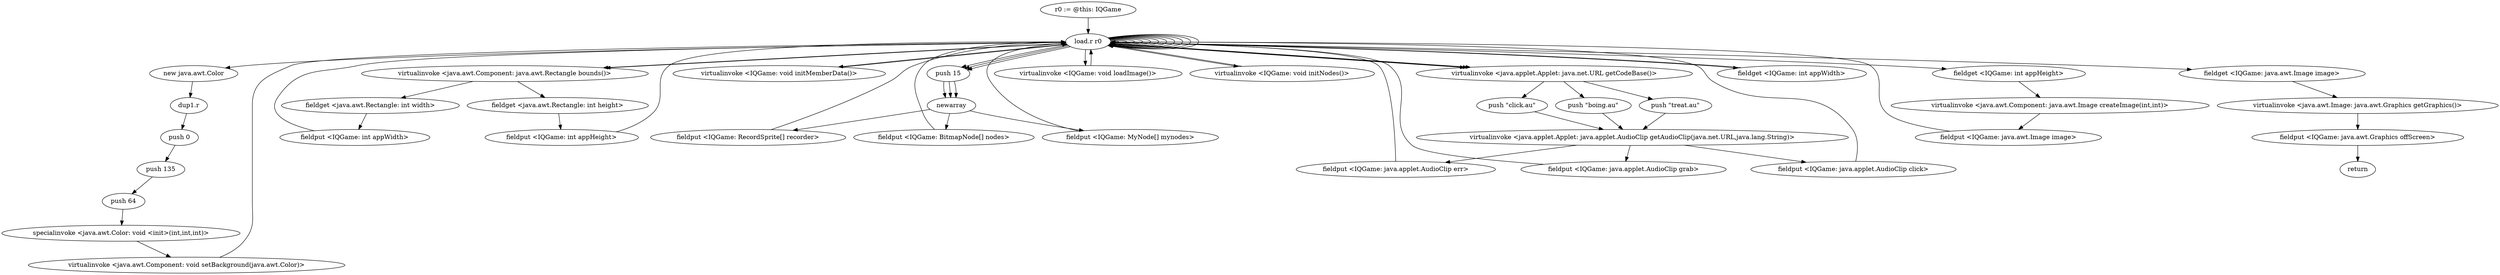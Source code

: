 digraph "" {
    "r0 := @this: IQGame"
    "load.r r0"
    "r0 := @this: IQGame"->"load.r r0";
    "new java.awt.Color"
    "load.r r0"->"new java.awt.Color";
    "dup1.r"
    "new java.awt.Color"->"dup1.r";
    "push 0"
    "dup1.r"->"push 0";
    "push 135"
    "push 0"->"push 135";
    "push 64"
    "push 135"->"push 64";
    "specialinvoke <java.awt.Color: void <init>(int,int,int)>"
    "push 64"->"specialinvoke <java.awt.Color: void <init>(int,int,int)>";
    "virtualinvoke <java.awt.Component: void setBackground(java.awt.Color)>"
    "specialinvoke <java.awt.Color: void <init>(int,int,int)>"->"virtualinvoke <java.awt.Component: void setBackground(java.awt.Color)>";
    "virtualinvoke <java.awt.Component: void setBackground(java.awt.Color)>"->"load.r r0";
    "load.r r0"->"load.r r0";
    "virtualinvoke <java.awt.Component: java.awt.Rectangle bounds()>"
    "load.r r0"->"virtualinvoke <java.awt.Component: java.awt.Rectangle bounds()>";
    "fieldget <java.awt.Rectangle: int width>"
    "virtualinvoke <java.awt.Component: java.awt.Rectangle bounds()>"->"fieldget <java.awt.Rectangle: int width>";
    "fieldput <IQGame: int appWidth>"
    "fieldget <java.awt.Rectangle: int width>"->"fieldput <IQGame: int appWidth>";
    "fieldput <IQGame: int appWidth>"->"load.r r0";
    "load.r r0"->"load.r r0";
    "load.r r0"->"virtualinvoke <java.awt.Component: java.awt.Rectangle bounds()>";
    "fieldget <java.awt.Rectangle: int height>"
    "virtualinvoke <java.awt.Component: java.awt.Rectangle bounds()>"->"fieldget <java.awt.Rectangle: int height>";
    "fieldput <IQGame: int appHeight>"
    "fieldget <java.awt.Rectangle: int height>"->"fieldput <IQGame: int appHeight>";
    "fieldput <IQGame: int appHeight>"->"load.r r0";
    "virtualinvoke <IQGame: void initMemberData()>"
    "load.r r0"->"virtualinvoke <IQGame: void initMemberData()>";
    "virtualinvoke <IQGame: void initMemberData()>"->"load.r r0";
    "push 15"
    "load.r r0"->"push 15";
    "newarray"
    "push 15"->"newarray";
    "fieldput <IQGame: RecordSprite[] recorder>"
    "newarray"->"fieldput <IQGame: RecordSprite[] recorder>";
    "fieldput <IQGame: RecordSprite[] recorder>"->"load.r r0";
    "load.r r0"->"push 15";
    "push 15"->"newarray";
    "fieldput <IQGame: BitmapNode[] nodes>"
    "newarray"->"fieldput <IQGame: BitmapNode[] nodes>";
    "fieldput <IQGame: BitmapNode[] nodes>"->"load.r r0";
    "load.r r0"->"push 15";
    "push 15"->"newarray";
    "fieldput <IQGame: MyNode[] mynodes>"
    "newarray"->"fieldput <IQGame: MyNode[] mynodes>";
    "fieldput <IQGame: MyNode[] mynodes>"->"load.r r0";
    "virtualinvoke <IQGame: void loadImage()>"
    "load.r r0"->"virtualinvoke <IQGame: void loadImage()>";
    "virtualinvoke <IQGame: void loadImage()>"->"load.r r0";
    "virtualinvoke <IQGame: void initNodes()>"
    "load.r r0"->"virtualinvoke <IQGame: void initNodes()>";
    "virtualinvoke <IQGame: void initNodes()>"->"load.r r0";
    "load.r r0"->"load.r r0";
    "load.r r0"->"load.r r0";
    "virtualinvoke <java.applet.Applet: java.net.URL getCodeBase()>"
    "load.r r0"->"virtualinvoke <java.applet.Applet: java.net.URL getCodeBase()>";
    "push \"boing.au\""
    "virtualinvoke <java.applet.Applet: java.net.URL getCodeBase()>"->"push \"boing.au\"";
    "virtualinvoke <java.applet.Applet: java.applet.AudioClip getAudioClip(java.net.URL,java.lang.String)>"
    "push \"boing.au\""->"virtualinvoke <java.applet.Applet: java.applet.AudioClip getAudioClip(java.net.URL,java.lang.String)>";
    "fieldput <IQGame: java.applet.AudioClip err>"
    "virtualinvoke <java.applet.Applet: java.applet.AudioClip getAudioClip(java.net.URL,java.lang.String)>"->"fieldput <IQGame: java.applet.AudioClip err>";
    "fieldput <IQGame: java.applet.AudioClip err>"->"load.r r0";
    "load.r r0"->"load.r r0";
    "load.r r0"->"load.r r0";
    "load.r r0"->"virtualinvoke <java.applet.Applet: java.net.URL getCodeBase()>";
    "push \"treat.au\""
    "virtualinvoke <java.applet.Applet: java.net.URL getCodeBase()>"->"push \"treat.au\"";
    "push \"treat.au\""->"virtualinvoke <java.applet.Applet: java.applet.AudioClip getAudioClip(java.net.URL,java.lang.String)>";
    "fieldput <IQGame: java.applet.AudioClip grab>"
    "virtualinvoke <java.applet.Applet: java.applet.AudioClip getAudioClip(java.net.URL,java.lang.String)>"->"fieldput <IQGame: java.applet.AudioClip grab>";
    "fieldput <IQGame: java.applet.AudioClip grab>"->"load.r r0";
    "load.r r0"->"load.r r0";
    "load.r r0"->"load.r r0";
    "load.r r0"->"virtualinvoke <java.applet.Applet: java.net.URL getCodeBase()>";
    "push \"click.au\""
    "virtualinvoke <java.applet.Applet: java.net.URL getCodeBase()>"->"push \"click.au\"";
    "push \"click.au\""->"virtualinvoke <java.applet.Applet: java.applet.AudioClip getAudioClip(java.net.URL,java.lang.String)>";
    "fieldput <IQGame: java.applet.AudioClip click>"
    "virtualinvoke <java.applet.Applet: java.applet.AudioClip getAudioClip(java.net.URL,java.lang.String)>"->"fieldput <IQGame: java.applet.AudioClip click>";
    "fieldput <IQGame: java.applet.AudioClip click>"->"load.r r0";
    "load.r r0"->"load.r r0";
    "load.r r0"->"load.r r0";
    "fieldget <IQGame: int appWidth>"
    "load.r r0"->"fieldget <IQGame: int appWidth>";
    "fieldget <IQGame: int appWidth>"->"load.r r0";
    "fieldget <IQGame: int appHeight>"
    "load.r r0"->"fieldget <IQGame: int appHeight>";
    "virtualinvoke <java.awt.Component: java.awt.Image createImage(int,int)>"
    "fieldget <IQGame: int appHeight>"->"virtualinvoke <java.awt.Component: java.awt.Image createImage(int,int)>";
    "fieldput <IQGame: java.awt.Image image>"
    "virtualinvoke <java.awt.Component: java.awt.Image createImage(int,int)>"->"fieldput <IQGame: java.awt.Image image>";
    "fieldput <IQGame: java.awt.Image image>"->"load.r r0";
    "load.r r0"->"load.r r0";
    "fieldget <IQGame: java.awt.Image image>"
    "load.r r0"->"fieldget <IQGame: java.awt.Image image>";
    "virtualinvoke <java.awt.Image: java.awt.Graphics getGraphics()>"
    "fieldget <IQGame: java.awt.Image image>"->"virtualinvoke <java.awt.Image: java.awt.Graphics getGraphics()>";
    "fieldput <IQGame: java.awt.Graphics offScreen>"
    "virtualinvoke <java.awt.Image: java.awt.Graphics getGraphics()>"->"fieldput <IQGame: java.awt.Graphics offScreen>";
    "return"
    "fieldput <IQGame: java.awt.Graphics offScreen>"->"return";
}
